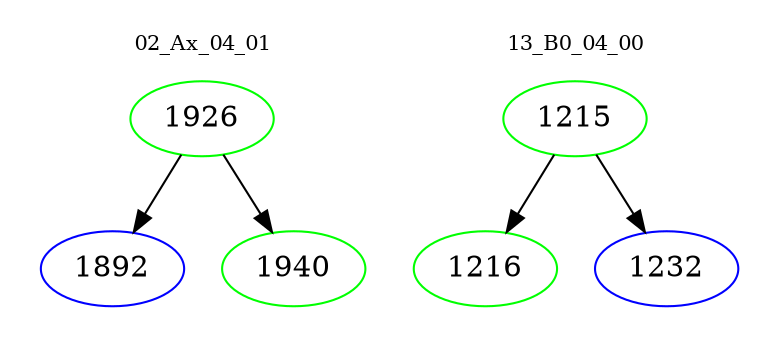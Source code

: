 digraph{
subgraph cluster_0 {
color = white
label = "02_Ax_04_01";
fontsize=10;
T0_1926 [label="1926", color="green"]
T0_1926 -> T0_1892 [color="black"]
T0_1892 [label="1892", color="blue"]
T0_1926 -> T0_1940 [color="black"]
T0_1940 [label="1940", color="green"]
}
subgraph cluster_1 {
color = white
label = "13_B0_04_00";
fontsize=10;
T1_1215 [label="1215", color="green"]
T1_1215 -> T1_1216 [color="black"]
T1_1216 [label="1216", color="green"]
T1_1215 -> T1_1232 [color="black"]
T1_1232 [label="1232", color="blue"]
}
}
